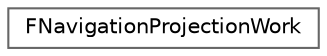 digraph "Graphical Class Hierarchy"
{
 // INTERACTIVE_SVG=YES
 // LATEX_PDF_SIZE
  bgcolor="transparent";
  edge [fontname=Helvetica,fontsize=10,labelfontname=Helvetica,labelfontsize=10];
  node [fontname=Helvetica,fontsize=10,shape=box,height=0.2,width=0.4];
  rankdir="LR";
  Node0 [id="Node000000",label="FNavigationProjectionWork",height=0.2,width=0.4,color="grey40", fillcolor="white", style="filled",URL="$d9/d59/structFNavigationProjectionWork.html",tooltip="Properties of representation of an 'agent' (or Pawn) used by AI navigation/pathfinding."];
}
